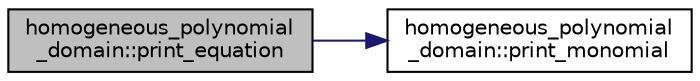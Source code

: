 digraph "homogeneous_polynomial_domain::print_equation"
{
  edge [fontname="Helvetica",fontsize="10",labelfontname="Helvetica",labelfontsize="10"];
  node [fontname="Helvetica",fontsize="10",shape=record];
  rankdir="LR";
  Node866 [label="homogeneous_polynomial\l_domain::print_equation",height=0.2,width=0.4,color="black", fillcolor="grey75", style="filled", fontcolor="black"];
  Node866 -> Node867 [color="midnightblue",fontsize="10",style="solid",fontname="Helvetica"];
  Node867 [label="homogeneous_polynomial\l_domain::print_monomial",height=0.2,width=0.4,color="black", fillcolor="white", style="filled",URL="$d2/da7/classhomogeneous__polynomial__domain.html#aba45b13898b259a147e45bf92a622fd8"];
}
